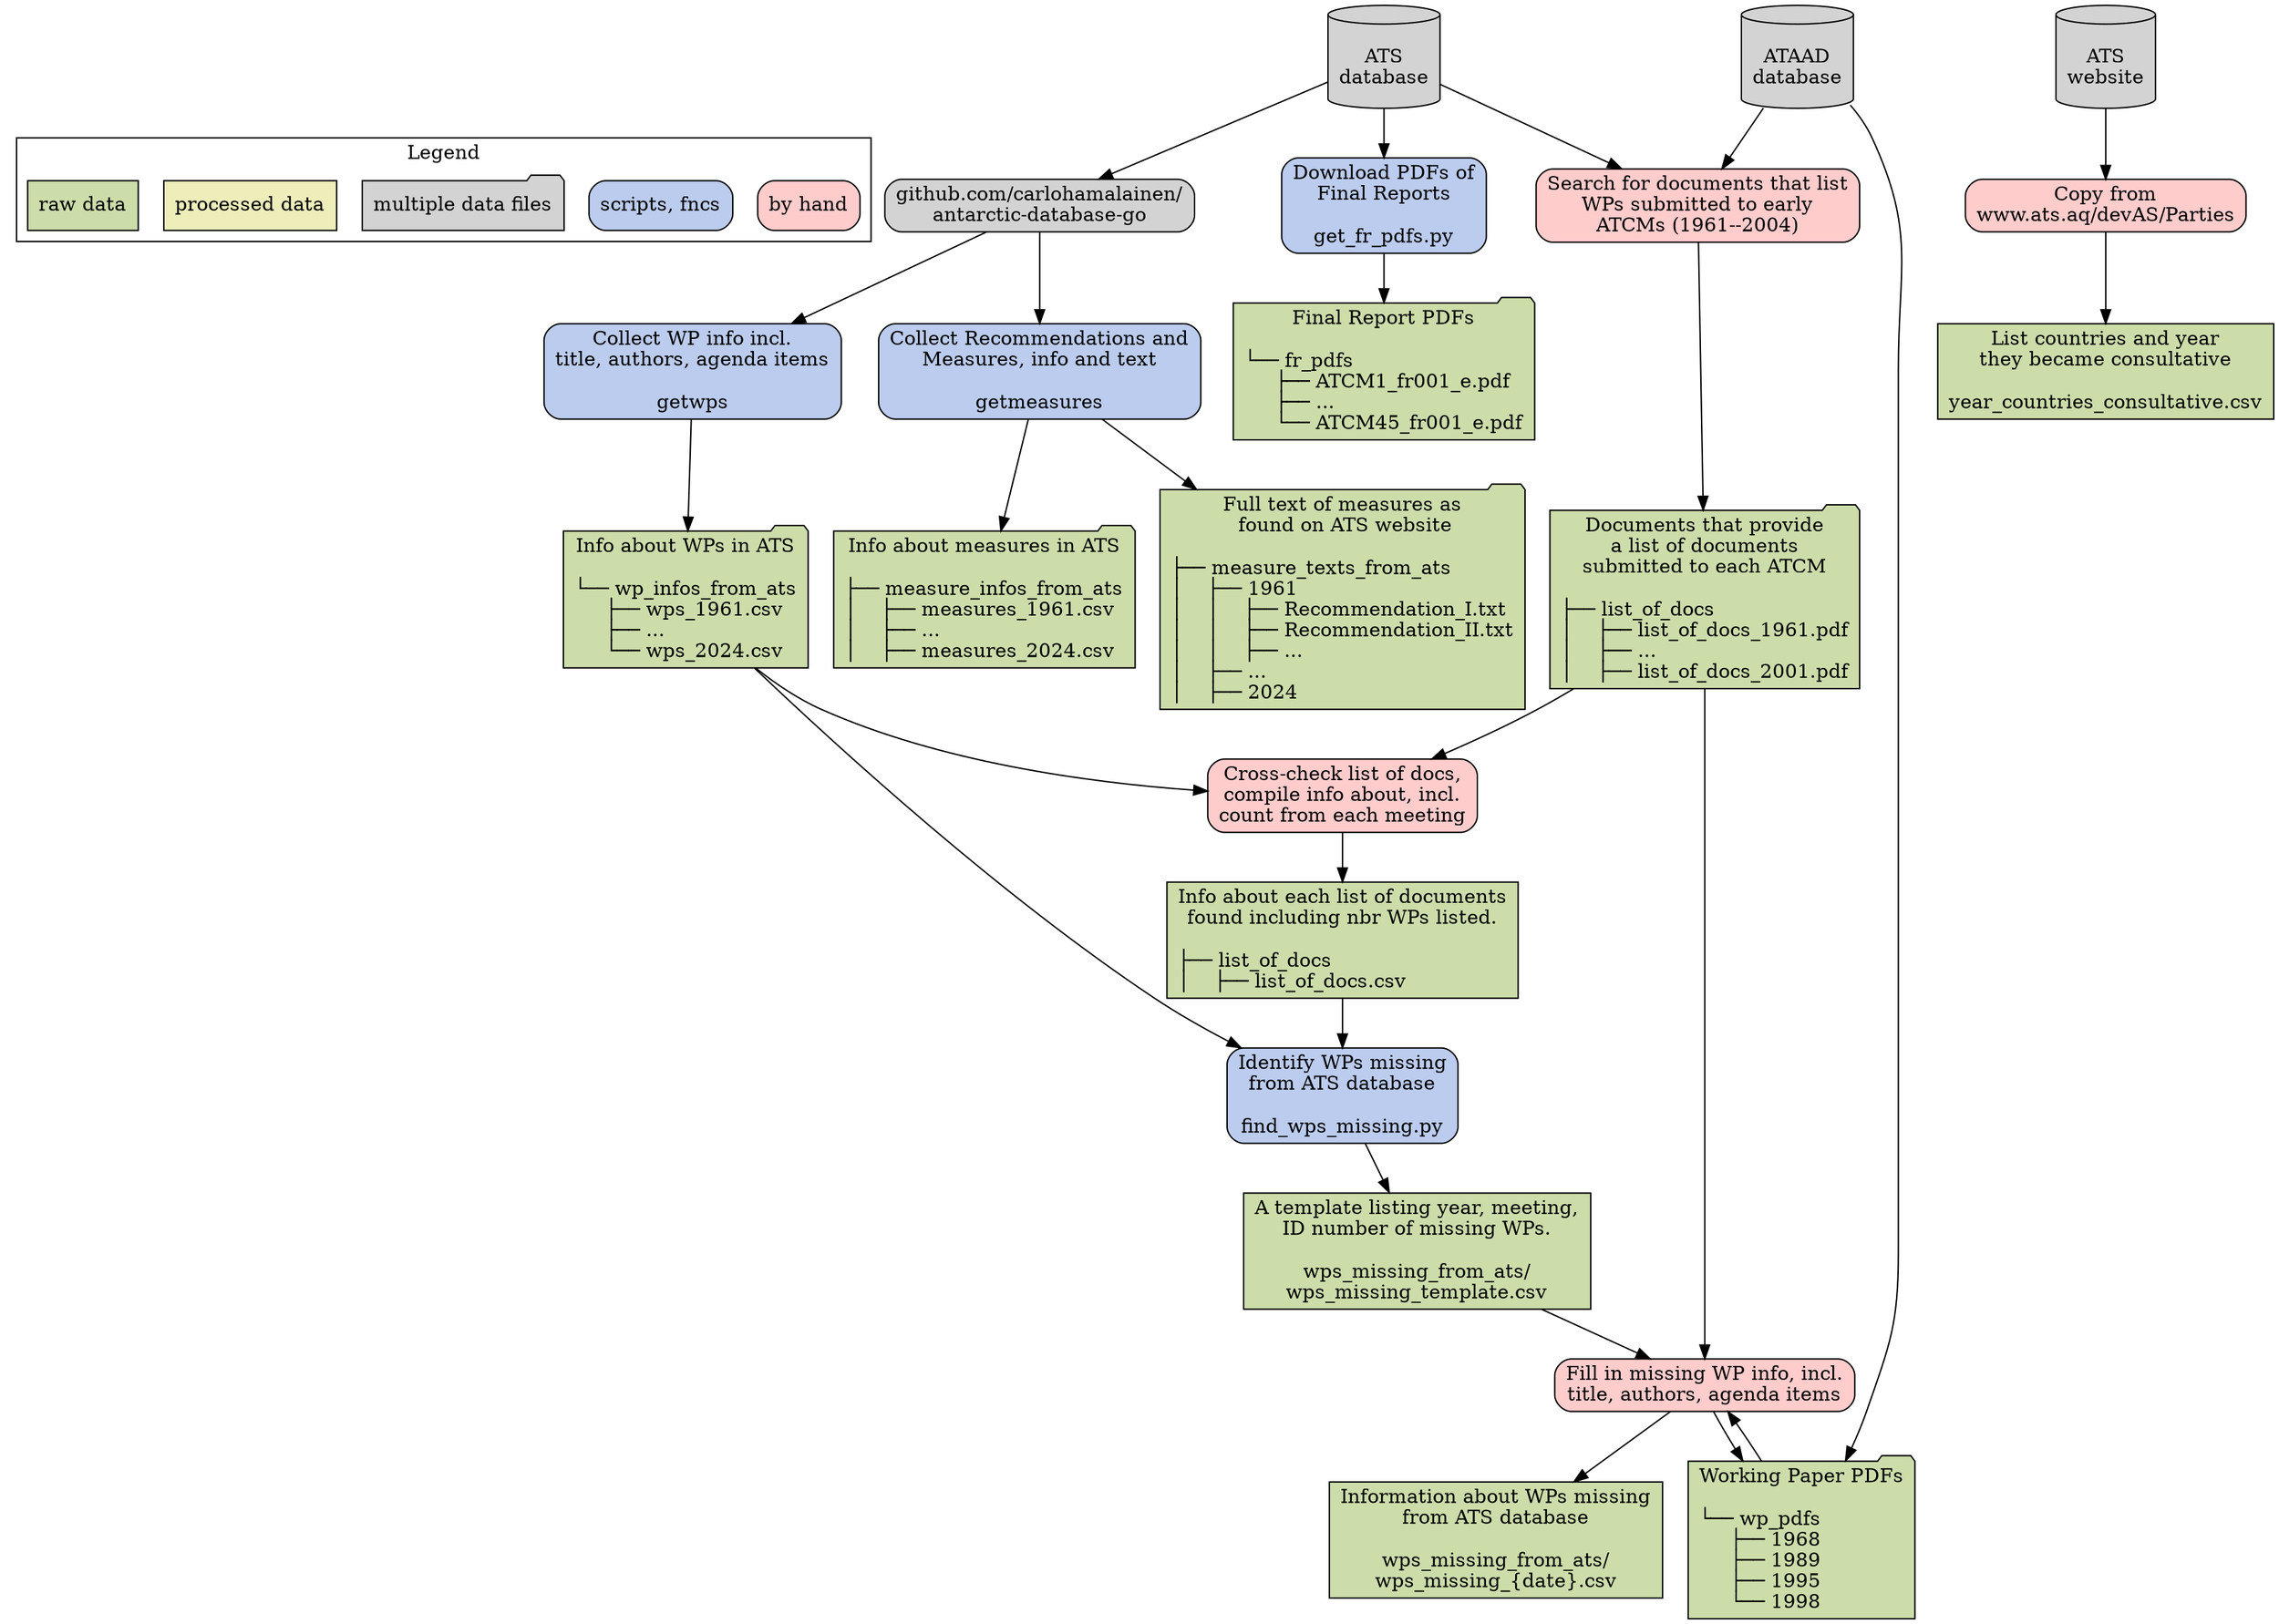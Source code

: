 digraph {
	graph [rankdir=TD];
	node [label="\N", shape=rectangle, color="black"];

    // legend - separate out at end
    subgraph cluster_legend {
        label="Legend";
        leg3 [label="by hand", fillcolor="#ffcccc", style="rounded, filled"];
        // leg5 [label="scripts, fncs w. LLM", fillcolor="#cceeff", style="rounded, filled"];
        leg2 [label="scripts, fncs", fillcolor="#bbccee", style="rounded, filled"];
        leg4 [label="multiple data files", fillcolor="lightgray", style="filled", shape=folder];
        leg1 [label="processed data", fillcolor="#eeeebb", style="filled"];
        leg0 [label="raw data", fillcolor="#ccddaa", style="filled"];
    }

    // nodes
    { // databases
        node [fillcolor="lightgray", style="filled", shape="cylinder"];
        ATS [label="\nATS\ndatabase"];
        ATAAD [label="\nATAAD\ndatabase"];
        ATS_web [label="\nATS\nwebsite"];
        {rank="source" ATS ATAAD ATS_web};
    }
    { // Carlo's package
        node [style="rounded, filled", fillcolor="lightgray"];
        adg [label="github.com/carlohamalainen/\nantarctic-database-go"];
    }
    { // scripts and functions
        node [style="rounded, filled"];
        { // No LLM
            node [fillcolor="#bbccee"];
            getwps [label="Collect WP info incl.\ntitle, authors, agenda items\n\ngetwps"];
            getmeasures [label="Collect Recommendations and\nMeasures, info and text\n\ngetmeasures"];
            find_wps_missing [label="Identify WPs missing\nfrom ATS database\n\nfind_wps_missing.py"];
            get_fr_pdfs [label="Download PDFs of\nFinal Reports\n\nget_fr_pdfs.py"];
        }
        { // LLM
            node [fillcolor="#cceeff"];
        }
    { // raw data
        node [fillcolor="#ccddaa", style="filled"];
        wp_infos_ats [label="Info about WPs in ATS\n\l└── wp_infos_from_ats\l     ├── wps_1961.csv\l     ├── ...\l     └── wps_2024.csv\l",shape="folder"];
        measure_infos_ats [label="Info about measures in ATS\n\l├── measure_infos_from_ats\l│    ├── measures_1961.csv\l│    ├── ...\l│    ├── measures_2024.csv\l",shape="folder"];
        measure_texts_ats [label="Full text of measures as\n found on ATS website\n\l├── measure_texts_from_ats\l│    ├── 1961\l│    │    ├── Recommendation_I.txt\l│    │    ├── Recommendation_II.txt\l│    │    ├── ...\l│    ├── ...\l│    ├── 2024\l",shape="folder"];
        list_of_docs_pdf [label="Documents that provide\na list of documents\nsubmitted to each ATCM\n\l├── list_of_docs\l│    ├── list_of_docs_1961.pdf\l│    ├── ...\l│    ├── list_of_docs_2001.pdf\l",shape="folder"];
        list_of_docs_csv [label="Info about each list of documents\nfound including nbr WPs listed.\n\n├── list_of_docs\l│    ├── list_of_docs.csv\l"];
        wps_missing_template [label="A template listing year, meeting,\nID number of missing WPs.\n\nwps_missing_from_ats/\nwps_missing_template.csv"];
        wps_missing_csv [label="Information about WPs missing\nfrom ATS database\n\nwps_missing_from_ats/\nwps_missing_{date}.csv"];
        wp_pdfs [label="Working Paper PDFs\n\n└── wp_pdfs\l     ├── 1968\l     ├── 1989\l     ├── 1995\l     └── 1998\l",shape="folder"];
        fr_pdfs [label="Final Report PDFs\n\n└── fr_pdfs\l     ├── ATCM1_fr001_e.pdf\l     ├── ...\l     └── ATCM45_fr001_e.pdf\l",shape="folder"];
        year_countries_consultative [label="List countries and year\nthey became consultative\n\nyear_countries_consultative.csv"];
    }

    { // processed-data nodes
        node [fillcolor="#eeeebb", style="filled"];
        // node_name [label="words\n\nfile.txt"];
    }
    }
    { // by hand
        node [fillcolor="#ffcccc", style="rounded, filled"];
        search_list_of_docs [label="Search for documents that list\nWPs submitted to early\nATCMs (1961--2004)"];
        read_list_of_docs [label="Cross-check list of docs,\ncompile info about, incl.\ncount from each meeting"];
        fill_in_missing_wps [label="Fill in missing WP info, incl.\ntitle, authors, agenda items"];
        dload_year_countries_consultative [label="Copy from\nwww.ats.aq/devAS/Parties"];
    }
    { // Result
        node [shape="plaintext"];
        // dot_graph [label="Graph of connections between\n WPs, Recs, past and future meetings", fontsize="16"];
    }

    // connections
    ATS -> adg -> {getwps, getmeasures};
    getwps -> wp_infos_ats;
    getmeasures -> {measure_infos_ats, measure_texts_ats};
    {ATS, ATAAD} -> search_list_of_docs -> list_of_docs_pdf;
    {wp_infos_ats, list_of_docs_pdf} -> read_list_of_docs -> list_of_docs_csv;
    {wp_infos_ats, list_of_docs_csv} -> find_wps_missing -> wps_missing_template;
    {wps_missing_template, list_of_docs_pdf} -> fill_in_missing_wps -> wps_missing_csv;
    fill_in_missing_wps -> wp_pdfs -> fill_in_missing_wps;
    ATAAD -> wp_pdfs;
    ATS -> get_fr_pdfs -> fr_pdfs;
    ATS_web -> dload_year_countries_consultative -> year_countries_consultative;
}
